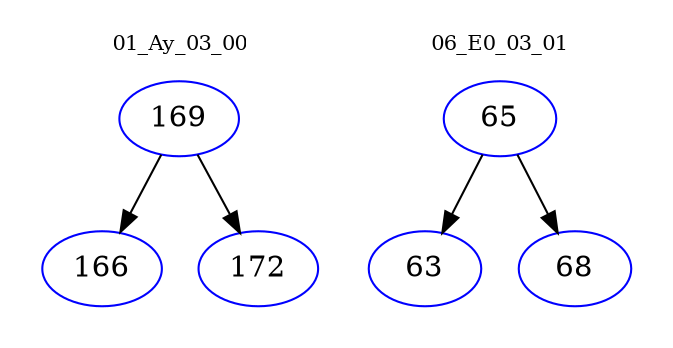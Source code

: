 digraph{
subgraph cluster_0 {
color = white
label = "01_Ay_03_00";
fontsize=10;
T0_169 [label="169", color="blue"]
T0_169 -> T0_166 [color="black"]
T0_166 [label="166", color="blue"]
T0_169 -> T0_172 [color="black"]
T0_172 [label="172", color="blue"]
}
subgraph cluster_1 {
color = white
label = "06_E0_03_01";
fontsize=10;
T1_65 [label="65", color="blue"]
T1_65 -> T1_63 [color="black"]
T1_63 [label="63", color="blue"]
T1_65 -> T1_68 [color="black"]
T1_68 [label="68", color="blue"]
}
}
